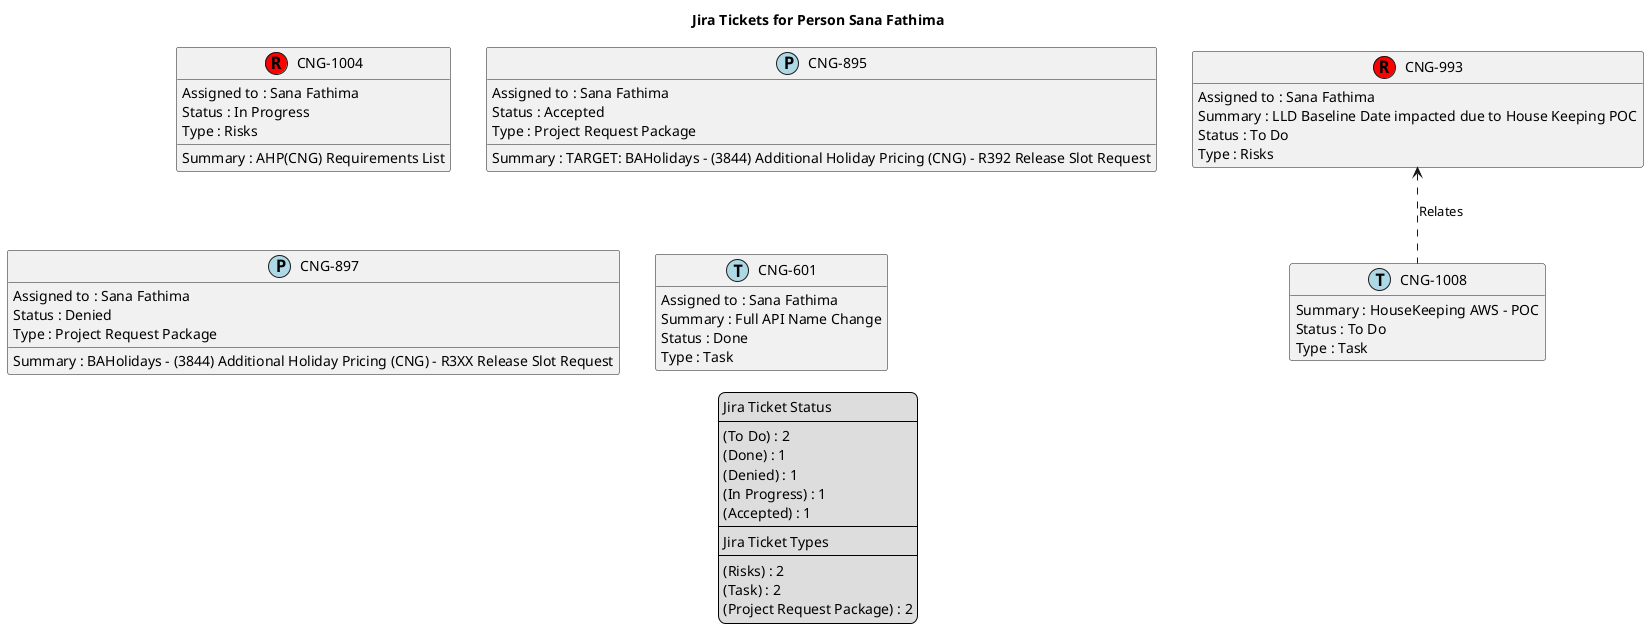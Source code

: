 @startuml
'https://plantuml.com/class-diagram

' GENERATE CLASS DIAGRAM ===========
' Generated at    : Fri May 03 10:09:59 CEST 2024

title Jira Tickets for Person Sana Fathima
hide empty members

legend
Jira Ticket Status
----
(To Do) : 2
(Done) : 1
(Denied) : 1
(In Progress) : 1
(Accepted) : 1
----
Jira Ticket Types
----
(Risks) : 2
(Task) : 2
(Project Request Package) : 2
end legend


' Tickets =======
class "CNG-1008" << (T,lightblue) >> {
  Summary : HouseKeeping AWS - POC
  Status : To Do
  Type : Task
}

class "CNG-1004" << (R,red) >> {
  Assigned to : Sana Fathima
  Summary : AHP(CNG) Requirements List
  Status : In Progress
  Type : Risks
}

class "CNG-895" << (P,lightblue) >> {
  Assigned to : Sana Fathima
  Summary : TARGET: BAHolidays - (3844) Additional Holiday Pricing (CNG) - R392 Release Slot Request
  Status : Accepted
  Type : Project Request Package
}

class "CNG-993" << (R,red) >> {
  Assigned to : Sana Fathima
  Summary : LLD Baseline Date impacted due to House Keeping POC
  Status : To Do
  Type : Risks
}

class "CNG-897" << (P,lightblue) >> {
  Assigned to : Sana Fathima
  Summary : BAHolidays - (3844) Additional Holiday Pricing (CNG) - R3XX Release Slot Request
  Status : Denied
  Type : Project Request Package
}

class "CNG-601" << (T,lightblue) >> {
  Assigned to : Sana Fathima
  Summary : Full API Name Change 
  Status : Done
  Type : Task
}



' Links =======
"CNG-993" <.. "CNG-1008" : Relates


@enduml
